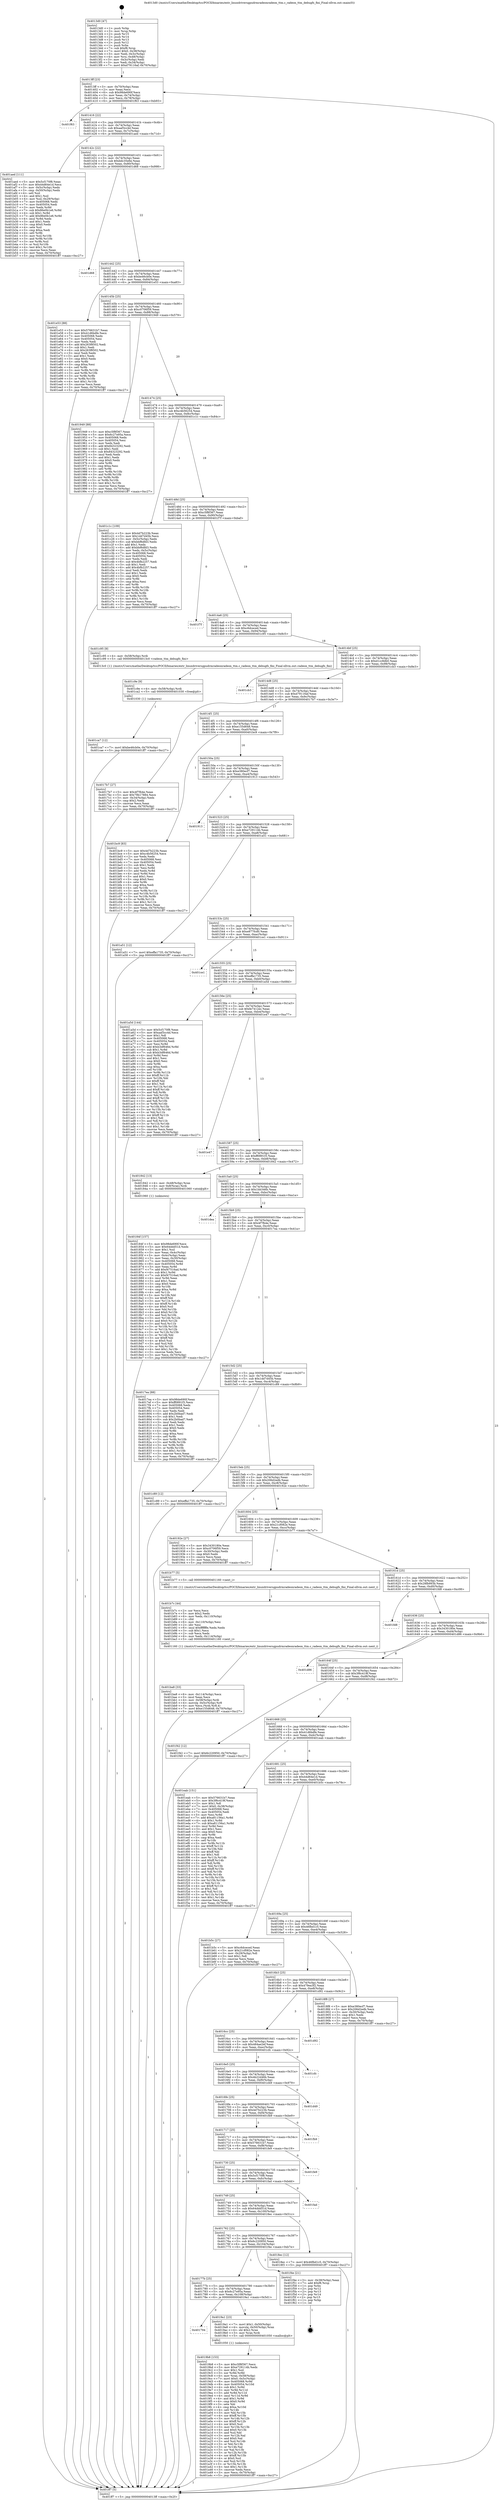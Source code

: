 digraph "0x4013d0" {
  label = "0x4013d0 (/mnt/c/Users/mathe/Desktop/tcc/POCII/binaries/extr_linuxdriversgpudrmradeonradeon_ttm.c_radeon_ttm_debugfs_fini_Final-ollvm.out::main(0))"
  labelloc = "t"
  node[shape=record]

  Entry [label="",width=0.3,height=0.3,shape=circle,fillcolor=black,style=filled]
  "0x4013ff" [label="{
     0x4013ff [23]\l
     | [instrs]\l
     &nbsp;&nbsp;0x4013ff \<+3\>: mov -0x70(%rbp),%eax\l
     &nbsp;&nbsp;0x401402 \<+2\>: mov %eax,%ecx\l
     &nbsp;&nbsp;0x401404 \<+6\>: sub $0x98de690f,%ecx\l
     &nbsp;&nbsp;0x40140a \<+3\>: mov %eax,-0x74(%rbp)\l
     &nbsp;&nbsp;0x40140d \<+3\>: mov %ecx,-0x78(%rbp)\l
     &nbsp;&nbsp;0x401410 \<+6\>: je 0000000000401f63 \<main+0xb93\>\l
  }"]
  "0x401f63" [label="{
     0x401f63\l
  }", style=dashed]
  "0x401416" [label="{
     0x401416 [22]\l
     | [instrs]\l
     &nbsp;&nbsp;0x401416 \<+5\>: jmp 000000000040141b \<main+0x4b\>\l
     &nbsp;&nbsp;0x40141b \<+3\>: mov -0x74(%rbp),%eax\l
     &nbsp;&nbsp;0x40141e \<+5\>: sub $0xaaf3cc4d,%eax\l
     &nbsp;&nbsp;0x401423 \<+3\>: mov %eax,-0x7c(%rbp)\l
     &nbsp;&nbsp;0x401426 \<+6\>: je 0000000000401aed \<main+0x71d\>\l
  }"]
  Exit [label="",width=0.3,height=0.3,shape=circle,fillcolor=black,style=filled,peripheries=2]
  "0x401aed" [label="{
     0x401aed [111]\l
     | [instrs]\l
     &nbsp;&nbsp;0x401aed \<+5\>: mov $0x5cf170f8,%eax\l
     &nbsp;&nbsp;0x401af2 \<+5\>: mov $0x44d64e1d,%ecx\l
     &nbsp;&nbsp;0x401af7 \<+3\>: mov -0x5c(%rbp),%edx\l
     &nbsp;&nbsp;0x401afa \<+3\>: cmp -0x50(%rbp),%edx\l
     &nbsp;&nbsp;0x401afd \<+4\>: setl %sil\l
     &nbsp;&nbsp;0x401b01 \<+4\>: and $0x1,%sil\l
     &nbsp;&nbsp;0x401b05 \<+4\>: mov %sil,-0x29(%rbp)\l
     &nbsp;&nbsp;0x401b09 \<+7\>: mov 0x405068,%edx\l
     &nbsp;&nbsp;0x401b10 \<+7\>: mov 0x405054,%edi\l
     &nbsp;&nbsp;0x401b17 \<+3\>: mov %edx,%r8d\l
     &nbsp;&nbsp;0x401b1a \<+7\>: sub $0x86e0b1e6,%r8d\l
     &nbsp;&nbsp;0x401b21 \<+4\>: sub $0x1,%r8d\l
     &nbsp;&nbsp;0x401b25 \<+7\>: add $0x86e0b1e6,%r8d\l
     &nbsp;&nbsp;0x401b2c \<+4\>: imul %r8d,%edx\l
     &nbsp;&nbsp;0x401b30 \<+3\>: and $0x1,%edx\l
     &nbsp;&nbsp;0x401b33 \<+3\>: cmp $0x0,%edx\l
     &nbsp;&nbsp;0x401b36 \<+4\>: sete %sil\l
     &nbsp;&nbsp;0x401b3a \<+3\>: cmp $0xa,%edi\l
     &nbsp;&nbsp;0x401b3d \<+4\>: setl %r9b\l
     &nbsp;&nbsp;0x401b41 \<+3\>: mov %sil,%r10b\l
     &nbsp;&nbsp;0x401b44 \<+3\>: and %r9b,%r10b\l
     &nbsp;&nbsp;0x401b47 \<+3\>: xor %r9b,%sil\l
     &nbsp;&nbsp;0x401b4a \<+3\>: or %sil,%r10b\l
     &nbsp;&nbsp;0x401b4d \<+4\>: test $0x1,%r10b\l
     &nbsp;&nbsp;0x401b51 \<+3\>: cmovne %ecx,%eax\l
     &nbsp;&nbsp;0x401b54 \<+3\>: mov %eax,-0x70(%rbp)\l
     &nbsp;&nbsp;0x401b57 \<+5\>: jmp 0000000000401ff7 \<main+0xc27\>\l
  }"]
  "0x40142c" [label="{
     0x40142c [22]\l
     | [instrs]\l
     &nbsp;&nbsp;0x40142c \<+5\>: jmp 0000000000401431 \<main+0x61\>\l
     &nbsp;&nbsp;0x401431 \<+3\>: mov -0x74(%rbp),%eax\l
     &nbsp;&nbsp;0x401434 \<+5\>: sub $0xbdc35e6e,%eax\l
     &nbsp;&nbsp;0x401439 \<+3\>: mov %eax,-0x80(%rbp)\l
     &nbsp;&nbsp;0x40143c \<+6\>: je 0000000000401d68 \<main+0x998\>\l
  }"]
  "0x401ca7" [label="{
     0x401ca7 [12]\l
     | [instrs]\l
     &nbsp;&nbsp;0x401ca7 \<+7\>: movl $0xbe46cb0e,-0x70(%rbp)\l
     &nbsp;&nbsp;0x401cae \<+5\>: jmp 0000000000401ff7 \<main+0xc27\>\l
  }"]
  "0x401d68" [label="{
     0x401d68\l
  }", style=dashed]
  "0x401442" [label="{
     0x401442 [25]\l
     | [instrs]\l
     &nbsp;&nbsp;0x401442 \<+5\>: jmp 0000000000401447 \<main+0x77\>\l
     &nbsp;&nbsp;0x401447 \<+3\>: mov -0x74(%rbp),%eax\l
     &nbsp;&nbsp;0x40144a \<+5\>: sub $0xbe46cb0e,%eax\l
     &nbsp;&nbsp;0x40144f \<+6\>: mov %eax,-0x84(%rbp)\l
     &nbsp;&nbsp;0x401455 \<+6\>: je 0000000000401e53 \<main+0xa83\>\l
  }"]
  "0x401c9e" [label="{
     0x401c9e [9]\l
     | [instrs]\l
     &nbsp;&nbsp;0x401c9e \<+4\>: mov -0x58(%rbp),%rdi\l
     &nbsp;&nbsp;0x401ca2 \<+5\>: call 0000000000401030 \<free@plt\>\l
     | [calls]\l
     &nbsp;&nbsp;0x401030 \{1\} (unknown)\l
  }"]
  "0x401e53" [label="{
     0x401e53 [88]\l
     | [instrs]\l
     &nbsp;&nbsp;0x401e53 \<+5\>: mov $0x576631b7,%eax\l
     &nbsp;&nbsp;0x401e58 \<+5\>: mov $0x41d6bdfe,%ecx\l
     &nbsp;&nbsp;0x401e5d \<+7\>: mov 0x405068,%edx\l
     &nbsp;&nbsp;0x401e64 \<+7\>: mov 0x405054,%esi\l
     &nbsp;&nbsp;0x401e6b \<+2\>: mov %edx,%edi\l
     &nbsp;&nbsp;0x401e6d \<+6\>: add $0x263f8502,%edi\l
     &nbsp;&nbsp;0x401e73 \<+3\>: sub $0x1,%edi\l
     &nbsp;&nbsp;0x401e76 \<+6\>: sub $0x263f8502,%edi\l
     &nbsp;&nbsp;0x401e7c \<+3\>: imul %edi,%edx\l
     &nbsp;&nbsp;0x401e7f \<+3\>: and $0x1,%edx\l
     &nbsp;&nbsp;0x401e82 \<+3\>: cmp $0x0,%edx\l
     &nbsp;&nbsp;0x401e85 \<+4\>: sete %r8b\l
     &nbsp;&nbsp;0x401e89 \<+3\>: cmp $0xa,%esi\l
     &nbsp;&nbsp;0x401e8c \<+4\>: setl %r9b\l
     &nbsp;&nbsp;0x401e90 \<+3\>: mov %r8b,%r10b\l
     &nbsp;&nbsp;0x401e93 \<+3\>: and %r9b,%r10b\l
     &nbsp;&nbsp;0x401e96 \<+3\>: xor %r9b,%r8b\l
     &nbsp;&nbsp;0x401e99 \<+3\>: or %r8b,%r10b\l
     &nbsp;&nbsp;0x401e9c \<+4\>: test $0x1,%r10b\l
     &nbsp;&nbsp;0x401ea0 \<+3\>: cmovne %ecx,%eax\l
     &nbsp;&nbsp;0x401ea3 \<+3\>: mov %eax,-0x70(%rbp)\l
     &nbsp;&nbsp;0x401ea6 \<+5\>: jmp 0000000000401ff7 \<main+0xc27\>\l
  }"]
  "0x40145b" [label="{
     0x40145b [25]\l
     | [instrs]\l
     &nbsp;&nbsp;0x40145b \<+5\>: jmp 0000000000401460 \<main+0x90\>\l
     &nbsp;&nbsp;0x401460 \<+3\>: mov -0x74(%rbp),%eax\l
     &nbsp;&nbsp;0x401463 \<+5\>: sub $0xc0706f59,%eax\l
     &nbsp;&nbsp;0x401468 \<+6\>: mov %eax,-0x88(%rbp)\l
     &nbsp;&nbsp;0x40146e \<+6\>: je 0000000000401949 \<main+0x579\>\l
  }"]
  "0x401ba8" [label="{
     0x401ba8 [33]\l
     | [instrs]\l
     &nbsp;&nbsp;0x401ba8 \<+6\>: mov -0x114(%rbp),%ecx\l
     &nbsp;&nbsp;0x401bae \<+3\>: imul %eax,%ecx\l
     &nbsp;&nbsp;0x401bb1 \<+4\>: mov -0x58(%rbp),%rdi\l
     &nbsp;&nbsp;0x401bb5 \<+4\>: movslq -0x5c(%rbp),%r8\l
     &nbsp;&nbsp;0x401bb9 \<+4\>: mov %ecx,(%rdi,%r8,4)\l
     &nbsp;&nbsp;0x401bbd \<+7\>: movl $0xe155d648,-0x70(%rbp)\l
     &nbsp;&nbsp;0x401bc4 \<+5\>: jmp 0000000000401ff7 \<main+0xc27\>\l
  }"]
  "0x401949" [label="{
     0x401949 [88]\l
     | [instrs]\l
     &nbsp;&nbsp;0x401949 \<+5\>: mov $0xc5f8f367,%eax\l
     &nbsp;&nbsp;0x40194e \<+5\>: mov $0x6c27e95a,%ecx\l
     &nbsp;&nbsp;0x401953 \<+7\>: mov 0x405068,%edx\l
     &nbsp;&nbsp;0x40195a \<+7\>: mov 0x405054,%esi\l
     &nbsp;&nbsp;0x401961 \<+2\>: mov %edx,%edi\l
     &nbsp;&nbsp;0x401963 \<+6\>: add $0x84323292,%edi\l
     &nbsp;&nbsp;0x401969 \<+3\>: sub $0x1,%edi\l
     &nbsp;&nbsp;0x40196c \<+6\>: sub $0x84323292,%edi\l
     &nbsp;&nbsp;0x401972 \<+3\>: imul %edi,%edx\l
     &nbsp;&nbsp;0x401975 \<+3\>: and $0x1,%edx\l
     &nbsp;&nbsp;0x401978 \<+3\>: cmp $0x0,%edx\l
     &nbsp;&nbsp;0x40197b \<+4\>: sete %r8b\l
     &nbsp;&nbsp;0x40197f \<+3\>: cmp $0xa,%esi\l
     &nbsp;&nbsp;0x401982 \<+4\>: setl %r9b\l
     &nbsp;&nbsp;0x401986 \<+3\>: mov %r8b,%r10b\l
     &nbsp;&nbsp;0x401989 \<+3\>: and %r9b,%r10b\l
     &nbsp;&nbsp;0x40198c \<+3\>: xor %r9b,%r8b\l
     &nbsp;&nbsp;0x40198f \<+3\>: or %r8b,%r10b\l
     &nbsp;&nbsp;0x401992 \<+4\>: test $0x1,%r10b\l
     &nbsp;&nbsp;0x401996 \<+3\>: cmovne %ecx,%eax\l
     &nbsp;&nbsp;0x401999 \<+3\>: mov %eax,-0x70(%rbp)\l
     &nbsp;&nbsp;0x40199c \<+5\>: jmp 0000000000401ff7 \<main+0xc27\>\l
  }"]
  "0x401474" [label="{
     0x401474 [25]\l
     | [instrs]\l
     &nbsp;&nbsp;0x401474 \<+5\>: jmp 0000000000401479 \<main+0xa9\>\l
     &nbsp;&nbsp;0x401479 \<+3\>: mov -0x74(%rbp),%eax\l
     &nbsp;&nbsp;0x40147c \<+5\>: sub $0xc4b56254,%eax\l
     &nbsp;&nbsp;0x401481 \<+6\>: mov %eax,-0x8c(%rbp)\l
     &nbsp;&nbsp;0x401487 \<+6\>: je 0000000000401c1c \<main+0x84c\>\l
  }"]
  "0x401b7c" [label="{
     0x401b7c [44]\l
     | [instrs]\l
     &nbsp;&nbsp;0x401b7c \<+2\>: xor %ecx,%ecx\l
     &nbsp;&nbsp;0x401b7e \<+5\>: mov $0x2,%edx\l
     &nbsp;&nbsp;0x401b83 \<+6\>: mov %edx,-0x110(%rbp)\l
     &nbsp;&nbsp;0x401b89 \<+1\>: cltd\l
     &nbsp;&nbsp;0x401b8a \<+6\>: mov -0x110(%rbp),%esi\l
     &nbsp;&nbsp;0x401b90 \<+2\>: idiv %esi\l
     &nbsp;&nbsp;0x401b92 \<+6\>: imul $0xfffffffe,%edx,%edx\l
     &nbsp;&nbsp;0x401b98 \<+3\>: sub $0x1,%ecx\l
     &nbsp;&nbsp;0x401b9b \<+2\>: sub %ecx,%edx\l
     &nbsp;&nbsp;0x401b9d \<+6\>: mov %edx,-0x114(%rbp)\l
     &nbsp;&nbsp;0x401ba3 \<+5\>: call 0000000000401160 \<next_i\>\l
     | [calls]\l
     &nbsp;&nbsp;0x401160 \{1\} (/mnt/c/Users/mathe/Desktop/tcc/POCII/binaries/extr_linuxdriversgpudrmradeonradeon_ttm.c_radeon_ttm_debugfs_fini_Final-ollvm.out::next_i)\l
  }"]
  "0x401c1c" [label="{
     0x401c1c [109]\l
     | [instrs]\l
     &nbsp;&nbsp;0x401c1c \<+5\>: mov $0x4d7b223b,%eax\l
     &nbsp;&nbsp;0x401c21 \<+5\>: mov $0x1dd7d45b,%ecx\l
     &nbsp;&nbsp;0x401c26 \<+3\>: mov -0x5c(%rbp),%edx\l
     &nbsp;&nbsp;0x401c29 \<+6\>: sub $0xbbf6dfd3,%edx\l
     &nbsp;&nbsp;0x401c2f \<+3\>: add $0x1,%edx\l
     &nbsp;&nbsp;0x401c32 \<+6\>: add $0xbbf6dfd3,%edx\l
     &nbsp;&nbsp;0x401c38 \<+3\>: mov %edx,-0x5c(%rbp)\l
     &nbsp;&nbsp;0x401c3b \<+7\>: mov 0x405068,%edx\l
     &nbsp;&nbsp;0x401c42 \<+7\>: mov 0x405054,%esi\l
     &nbsp;&nbsp;0x401c49 \<+2\>: mov %edx,%edi\l
     &nbsp;&nbsp;0x401c4b \<+6\>: sub $0x4bfb2257,%edi\l
     &nbsp;&nbsp;0x401c51 \<+3\>: sub $0x1,%edi\l
     &nbsp;&nbsp;0x401c54 \<+6\>: add $0x4bfb2257,%edi\l
     &nbsp;&nbsp;0x401c5a \<+3\>: imul %edi,%edx\l
     &nbsp;&nbsp;0x401c5d \<+3\>: and $0x1,%edx\l
     &nbsp;&nbsp;0x401c60 \<+3\>: cmp $0x0,%edx\l
     &nbsp;&nbsp;0x401c63 \<+4\>: sete %r8b\l
     &nbsp;&nbsp;0x401c67 \<+3\>: cmp $0xa,%esi\l
     &nbsp;&nbsp;0x401c6a \<+4\>: setl %r9b\l
     &nbsp;&nbsp;0x401c6e \<+3\>: mov %r8b,%r10b\l
     &nbsp;&nbsp;0x401c71 \<+3\>: and %r9b,%r10b\l
     &nbsp;&nbsp;0x401c74 \<+3\>: xor %r9b,%r8b\l
     &nbsp;&nbsp;0x401c77 \<+3\>: or %r8b,%r10b\l
     &nbsp;&nbsp;0x401c7a \<+4\>: test $0x1,%r10b\l
     &nbsp;&nbsp;0x401c7e \<+3\>: cmovne %ecx,%eax\l
     &nbsp;&nbsp;0x401c81 \<+3\>: mov %eax,-0x70(%rbp)\l
     &nbsp;&nbsp;0x401c84 \<+5\>: jmp 0000000000401ff7 \<main+0xc27\>\l
  }"]
  "0x40148d" [label="{
     0x40148d [25]\l
     | [instrs]\l
     &nbsp;&nbsp;0x40148d \<+5\>: jmp 0000000000401492 \<main+0xc2\>\l
     &nbsp;&nbsp;0x401492 \<+3\>: mov -0x74(%rbp),%eax\l
     &nbsp;&nbsp;0x401495 \<+5\>: sub $0xc5f8f367,%eax\l
     &nbsp;&nbsp;0x40149a \<+6\>: mov %eax,-0x90(%rbp)\l
     &nbsp;&nbsp;0x4014a0 \<+6\>: je 0000000000401f7f \<main+0xbaf\>\l
  }"]
  "0x4019b8" [label="{
     0x4019b8 [153]\l
     | [instrs]\l
     &nbsp;&nbsp;0x4019b8 \<+5\>: mov $0xc5f8f367,%ecx\l
     &nbsp;&nbsp;0x4019bd \<+5\>: mov $0xe729114b,%edx\l
     &nbsp;&nbsp;0x4019c2 \<+3\>: mov $0x1,%sil\l
     &nbsp;&nbsp;0x4019c5 \<+3\>: xor %r8d,%r8d\l
     &nbsp;&nbsp;0x4019c8 \<+4\>: mov %rax,-0x58(%rbp)\l
     &nbsp;&nbsp;0x4019cc \<+7\>: movl $0x0,-0x5c(%rbp)\l
     &nbsp;&nbsp;0x4019d3 \<+8\>: mov 0x405068,%r9d\l
     &nbsp;&nbsp;0x4019db \<+8\>: mov 0x405054,%r10d\l
     &nbsp;&nbsp;0x4019e3 \<+4\>: sub $0x1,%r8d\l
     &nbsp;&nbsp;0x4019e7 \<+3\>: mov %r9d,%r11d\l
     &nbsp;&nbsp;0x4019ea \<+3\>: add %r8d,%r11d\l
     &nbsp;&nbsp;0x4019ed \<+4\>: imul %r11d,%r9d\l
     &nbsp;&nbsp;0x4019f1 \<+4\>: and $0x1,%r9d\l
     &nbsp;&nbsp;0x4019f5 \<+4\>: cmp $0x0,%r9d\l
     &nbsp;&nbsp;0x4019f9 \<+3\>: sete %bl\l
     &nbsp;&nbsp;0x4019fc \<+4\>: cmp $0xa,%r10d\l
     &nbsp;&nbsp;0x401a00 \<+4\>: setl %r14b\l
     &nbsp;&nbsp;0x401a04 \<+3\>: mov %bl,%r15b\l
     &nbsp;&nbsp;0x401a07 \<+4\>: xor $0xff,%r15b\l
     &nbsp;&nbsp;0x401a0b \<+3\>: mov %r14b,%r12b\l
     &nbsp;&nbsp;0x401a0e \<+4\>: xor $0xff,%r12b\l
     &nbsp;&nbsp;0x401a12 \<+4\>: xor $0x0,%sil\l
     &nbsp;&nbsp;0x401a16 \<+3\>: mov %r15b,%r13b\l
     &nbsp;&nbsp;0x401a19 \<+4\>: and $0x0,%r13b\l
     &nbsp;&nbsp;0x401a1d \<+3\>: and %sil,%bl\l
     &nbsp;&nbsp;0x401a20 \<+3\>: mov %r12b,%al\l
     &nbsp;&nbsp;0x401a23 \<+2\>: and $0x0,%al\l
     &nbsp;&nbsp;0x401a25 \<+3\>: and %sil,%r14b\l
     &nbsp;&nbsp;0x401a28 \<+3\>: or %bl,%r13b\l
     &nbsp;&nbsp;0x401a2b \<+3\>: or %r14b,%al\l
     &nbsp;&nbsp;0x401a2e \<+3\>: xor %al,%r13b\l
     &nbsp;&nbsp;0x401a31 \<+3\>: or %r12b,%r15b\l
     &nbsp;&nbsp;0x401a34 \<+4\>: xor $0xff,%r15b\l
     &nbsp;&nbsp;0x401a38 \<+4\>: or $0x0,%sil\l
     &nbsp;&nbsp;0x401a3c \<+3\>: and %sil,%r15b\l
     &nbsp;&nbsp;0x401a3f \<+3\>: or %r15b,%r13b\l
     &nbsp;&nbsp;0x401a42 \<+4\>: test $0x1,%r13b\l
     &nbsp;&nbsp;0x401a46 \<+3\>: cmovne %edx,%ecx\l
     &nbsp;&nbsp;0x401a49 \<+3\>: mov %ecx,-0x70(%rbp)\l
     &nbsp;&nbsp;0x401a4c \<+5\>: jmp 0000000000401ff7 \<main+0xc27\>\l
  }"]
  "0x401f7f" [label="{
     0x401f7f\l
  }", style=dashed]
  "0x4014a6" [label="{
     0x4014a6 [25]\l
     | [instrs]\l
     &nbsp;&nbsp;0x4014a6 \<+5\>: jmp 00000000004014ab \<main+0xdb\>\l
     &nbsp;&nbsp;0x4014ab \<+3\>: mov -0x74(%rbp),%eax\l
     &nbsp;&nbsp;0x4014ae \<+5\>: sub $0xc6dceced,%eax\l
     &nbsp;&nbsp;0x4014b3 \<+6\>: mov %eax,-0x94(%rbp)\l
     &nbsp;&nbsp;0x4014b9 \<+6\>: je 0000000000401c95 \<main+0x8c5\>\l
  }"]
  "0x401794" [label="{
     0x401794\l
  }", style=dashed]
  "0x401c95" [label="{
     0x401c95 [9]\l
     | [instrs]\l
     &nbsp;&nbsp;0x401c95 \<+4\>: mov -0x58(%rbp),%rdi\l
     &nbsp;&nbsp;0x401c99 \<+5\>: call 00000000004013c0 \<radeon_ttm_debugfs_fini\>\l
     | [calls]\l
     &nbsp;&nbsp;0x4013c0 \{1\} (/mnt/c/Users/mathe/Desktop/tcc/POCII/binaries/extr_linuxdriversgpudrmradeonradeon_ttm.c_radeon_ttm_debugfs_fini_Final-ollvm.out::radeon_ttm_debugfs_fini)\l
  }"]
  "0x4014bf" [label="{
     0x4014bf [25]\l
     | [instrs]\l
     &nbsp;&nbsp;0x4014bf \<+5\>: jmp 00000000004014c4 \<main+0xf4\>\l
     &nbsp;&nbsp;0x4014c4 \<+3\>: mov -0x74(%rbp),%eax\l
     &nbsp;&nbsp;0x4014c7 \<+5\>: sub $0xd1cc8db0,%eax\l
     &nbsp;&nbsp;0x4014cc \<+6\>: mov %eax,-0x98(%rbp)\l
     &nbsp;&nbsp;0x4014d2 \<+6\>: je 0000000000401cb3 \<main+0x8e3\>\l
  }"]
  "0x4019a1" [label="{
     0x4019a1 [23]\l
     | [instrs]\l
     &nbsp;&nbsp;0x4019a1 \<+7\>: movl $0x1,-0x50(%rbp)\l
     &nbsp;&nbsp;0x4019a8 \<+4\>: movslq -0x50(%rbp),%rax\l
     &nbsp;&nbsp;0x4019ac \<+4\>: shl $0x2,%rax\l
     &nbsp;&nbsp;0x4019b0 \<+3\>: mov %rax,%rdi\l
     &nbsp;&nbsp;0x4019b3 \<+5\>: call 0000000000401050 \<malloc@plt\>\l
     | [calls]\l
     &nbsp;&nbsp;0x401050 \{1\} (unknown)\l
  }"]
  "0x401cb3" [label="{
     0x401cb3\l
  }", style=dashed]
  "0x4014d8" [label="{
     0x4014d8 [25]\l
     | [instrs]\l
     &nbsp;&nbsp;0x4014d8 \<+5\>: jmp 00000000004014dd \<main+0x10d\>\l
     &nbsp;&nbsp;0x4014dd \<+3\>: mov -0x74(%rbp),%eax\l
     &nbsp;&nbsp;0x4014e0 \<+5\>: sub $0xd79116af,%eax\l
     &nbsp;&nbsp;0x4014e5 \<+6\>: mov %eax,-0x9c(%rbp)\l
     &nbsp;&nbsp;0x4014eb \<+6\>: je 00000000004017b7 \<main+0x3e7\>\l
  }"]
  "0x40177b" [label="{
     0x40177b [25]\l
     | [instrs]\l
     &nbsp;&nbsp;0x40177b \<+5\>: jmp 0000000000401780 \<main+0x3b0\>\l
     &nbsp;&nbsp;0x401780 \<+3\>: mov -0x74(%rbp),%eax\l
     &nbsp;&nbsp;0x401783 \<+5\>: sub $0x6c27e95a,%eax\l
     &nbsp;&nbsp;0x401788 \<+6\>: mov %eax,-0x108(%rbp)\l
     &nbsp;&nbsp;0x40178e \<+6\>: je 00000000004019a1 \<main+0x5d1\>\l
  }"]
  "0x4017b7" [label="{
     0x4017b7 [27]\l
     | [instrs]\l
     &nbsp;&nbsp;0x4017b7 \<+5\>: mov $0x4f7fb4e,%eax\l
     &nbsp;&nbsp;0x4017bc \<+5\>: mov $0x79b17884,%ecx\l
     &nbsp;&nbsp;0x4017c1 \<+3\>: mov -0x34(%rbp),%edx\l
     &nbsp;&nbsp;0x4017c4 \<+3\>: cmp $0x2,%edx\l
     &nbsp;&nbsp;0x4017c7 \<+3\>: cmovne %ecx,%eax\l
     &nbsp;&nbsp;0x4017ca \<+3\>: mov %eax,-0x70(%rbp)\l
     &nbsp;&nbsp;0x4017cd \<+5\>: jmp 0000000000401ff7 \<main+0xc27\>\l
  }"]
  "0x4014f1" [label="{
     0x4014f1 [25]\l
     | [instrs]\l
     &nbsp;&nbsp;0x4014f1 \<+5\>: jmp 00000000004014f6 \<main+0x126\>\l
     &nbsp;&nbsp;0x4014f6 \<+3\>: mov -0x74(%rbp),%eax\l
     &nbsp;&nbsp;0x4014f9 \<+5\>: sub $0xe155d648,%eax\l
     &nbsp;&nbsp;0x4014fe \<+6\>: mov %eax,-0xa0(%rbp)\l
     &nbsp;&nbsp;0x401504 \<+6\>: je 0000000000401bc9 \<main+0x7f9\>\l
  }"]
  "0x401ff7" [label="{
     0x401ff7 [5]\l
     | [instrs]\l
     &nbsp;&nbsp;0x401ff7 \<+5\>: jmp 00000000004013ff \<main+0x2f\>\l
  }"]
  "0x4013d0" [label="{
     0x4013d0 [47]\l
     | [instrs]\l
     &nbsp;&nbsp;0x4013d0 \<+1\>: push %rbp\l
     &nbsp;&nbsp;0x4013d1 \<+3\>: mov %rsp,%rbp\l
     &nbsp;&nbsp;0x4013d4 \<+2\>: push %r15\l
     &nbsp;&nbsp;0x4013d6 \<+2\>: push %r14\l
     &nbsp;&nbsp;0x4013d8 \<+2\>: push %r13\l
     &nbsp;&nbsp;0x4013da \<+2\>: push %r12\l
     &nbsp;&nbsp;0x4013dc \<+1\>: push %rbx\l
     &nbsp;&nbsp;0x4013dd \<+7\>: sub $0xf8,%rsp\l
     &nbsp;&nbsp;0x4013e4 \<+7\>: movl $0x0,-0x38(%rbp)\l
     &nbsp;&nbsp;0x4013eb \<+3\>: mov %edi,-0x3c(%rbp)\l
     &nbsp;&nbsp;0x4013ee \<+4\>: mov %rsi,-0x48(%rbp)\l
     &nbsp;&nbsp;0x4013f2 \<+3\>: mov -0x3c(%rbp),%edi\l
     &nbsp;&nbsp;0x4013f5 \<+3\>: mov %edi,-0x34(%rbp)\l
     &nbsp;&nbsp;0x4013f8 \<+7\>: movl $0xd79116af,-0x70(%rbp)\l
  }"]
  "0x401f4e" [label="{
     0x401f4e [21]\l
     | [instrs]\l
     &nbsp;&nbsp;0x401f4e \<+3\>: mov -0x38(%rbp),%eax\l
     &nbsp;&nbsp;0x401f51 \<+7\>: add $0xf8,%rsp\l
     &nbsp;&nbsp;0x401f58 \<+1\>: pop %rbx\l
     &nbsp;&nbsp;0x401f59 \<+2\>: pop %r12\l
     &nbsp;&nbsp;0x401f5b \<+2\>: pop %r13\l
     &nbsp;&nbsp;0x401f5d \<+2\>: pop %r14\l
     &nbsp;&nbsp;0x401f5f \<+2\>: pop %r15\l
     &nbsp;&nbsp;0x401f61 \<+1\>: pop %rbp\l
     &nbsp;&nbsp;0x401f62 \<+1\>: ret\l
  }"]
  "0x401bc9" [label="{
     0x401bc9 [83]\l
     | [instrs]\l
     &nbsp;&nbsp;0x401bc9 \<+5\>: mov $0x4d7b223b,%eax\l
     &nbsp;&nbsp;0x401bce \<+5\>: mov $0xc4b56254,%ecx\l
     &nbsp;&nbsp;0x401bd3 \<+2\>: xor %edx,%edx\l
     &nbsp;&nbsp;0x401bd5 \<+7\>: mov 0x405068,%esi\l
     &nbsp;&nbsp;0x401bdc \<+7\>: mov 0x405054,%edi\l
     &nbsp;&nbsp;0x401be3 \<+3\>: sub $0x1,%edx\l
     &nbsp;&nbsp;0x401be6 \<+3\>: mov %esi,%r8d\l
     &nbsp;&nbsp;0x401be9 \<+3\>: add %edx,%r8d\l
     &nbsp;&nbsp;0x401bec \<+4\>: imul %r8d,%esi\l
     &nbsp;&nbsp;0x401bf0 \<+3\>: and $0x1,%esi\l
     &nbsp;&nbsp;0x401bf3 \<+3\>: cmp $0x0,%esi\l
     &nbsp;&nbsp;0x401bf6 \<+4\>: sete %r9b\l
     &nbsp;&nbsp;0x401bfa \<+3\>: cmp $0xa,%edi\l
     &nbsp;&nbsp;0x401bfd \<+4\>: setl %r10b\l
     &nbsp;&nbsp;0x401c01 \<+3\>: mov %r9b,%r11b\l
     &nbsp;&nbsp;0x401c04 \<+3\>: and %r10b,%r11b\l
     &nbsp;&nbsp;0x401c07 \<+3\>: xor %r10b,%r9b\l
     &nbsp;&nbsp;0x401c0a \<+3\>: or %r9b,%r11b\l
     &nbsp;&nbsp;0x401c0d \<+4\>: test $0x1,%r11b\l
     &nbsp;&nbsp;0x401c11 \<+3\>: cmovne %ecx,%eax\l
     &nbsp;&nbsp;0x401c14 \<+3\>: mov %eax,-0x70(%rbp)\l
     &nbsp;&nbsp;0x401c17 \<+5\>: jmp 0000000000401ff7 \<main+0xc27\>\l
  }"]
  "0x40150a" [label="{
     0x40150a [25]\l
     | [instrs]\l
     &nbsp;&nbsp;0x40150a \<+5\>: jmp 000000000040150f \<main+0x13f\>\l
     &nbsp;&nbsp;0x40150f \<+3\>: mov -0x74(%rbp),%eax\l
     &nbsp;&nbsp;0x401512 \<+5\>: sub $0xe380ecf7,%eax\l
     &nbsp;&nbsp;0x401517 \<+6\>: mov %eax,-0xa4(%rbp)\l
     &nbsp;&nbsp;0x40151d \<+6\>: je 0000000000401913 \<main+0x543\>\l
  }"]
  "0x401762" [label="{
     0x401762 [25]\l
     | [instrs]\l
     &nbsp;&nbsp;0x401762 \<+5\>: jmp 0000000000401767 \<main+0x397\>\l
     &nbsp;&nbsp;0x401767 \<+3\>: mov -0x74(%rbp),%eax\l
     &nbsp;&nbsp;0x40176a \<+5\>: sub $0x6c220950,%eax\l
     &nbsp;&nbsp;0x40176f \<+6\>: mov %eax,-0x104(%rbp)\l
     &nbsp;&nbsp;0x401775 \<+6\>: je 0000000000401f4e \<main+0xb7e\>\l
  }"]
  "0x401913" [label="{
     0x401913\l
  }", style=dashed]
  "0x401523" [label="{
     0x401523 [25]\l
     | [instrs]\l
     &nbsp;&nbsp;0x401523 \<+5\>: jmp 0000000000401528 \<main+0x158\>\l
     &nbsp;&nbsp;0x401528 \<+3\>: mov -0x74(%rbp),%eax\l
     &nbsp;&nbsp;0x40152b \<+5\>: sub $0xe729114b,%eax\l
     &nbsp;&nbsp;0x401530 \<+6\>: mov %eax,-0xa8(%rbp)\l
     &nbsp;&nbsp;0x401536 \<+6\>: je 0000000000401a51 \<main+0x681\>\l
  }"]
  "0x4018ec" [label="{
     0x4018ec [12]\l
     | [instrs]\l
     &nbsp;&nbsp;0x4018ec \<+7\>: movl $0x46fbd1c5,-0x70(%rbp)\l
     &nbsp;&nbsp;0x4018f3 \<+5\>: jmp 0000000000401ff7 \<main+0xc27\>\l
  }"]
  "0x401a51" [label="{
     0x401a51 [12]\l
     | [instrs]\l
     &nbsp;&nbsp;0x401a51 \<+7\>: movl $0xeffa1735,-0x70(%rbp)\l
     &nbsp;&nbsp;0x401a58 \<+5\>: jmp 0000000000401ff7 \<main+0xc27\>\l
  }"]
  "0x40153c" [label="{
     0x40153c [25]\l
     | [instrs]\l
     &nbsp;&nbsp;0x40153c \<+5\>: jmp 0000000000401541 \<main+0x171\>\l
     &nbsp;&nbsp;0x401541 \<+3\>: mov -0x74(%rbp),%eax\l
     &nbsp;&nbsp;0x401544 \<+5\>: sub $0xe877fcd0,%eax\l
     &nbsp;&nbsp;0x401549 \<+6\>: mov %eax,-0xac(%rbp)\l
     &nbsp;&nbsp;0x40154f \<+6\>: je 0000000000401ce1 \<main+0x911\>\l
  }"]
  "0x401749" [label="{
     0x401749 [25]\l
     | [instrs]\l
     &nbsp;&nbsp;0x401749 \<+5\>: jmp 000000000040174e \<main+0x37e\>\l
     &nbsp;&nbsp;0x40174e \<+3\>: mov -0x74(%rbp),%eax\l
     &nbsp;&nbsp;0x401751 \<+5\>: sub $0x64ddd51d,%eax\l
     &nbsp;&nbsp;0x401756 \<+6\>: mov %eax,-0x100(%rbp)\l
     &nbsp;&nbsp;0x40175c \<+6\>: je 00000000004018ec \<main+0x51c\>\l
  }"]
  "0x401ce1" [label="{
     0x401ce1\l
  }", style=dashed]
  "0x401555" [label="{
     0x401555 [25]\l
     | [instrs]\l
     &nbsp;&nbsp;0x401555 \<+5\>: jmp 000000000040155a \<main+0x18a\>\l
     &nbsp;&nbsp;0x40155a \<+3\>: mov -0x74(%rbp),%eax\l
     &nbsp;&nbsp;0x40155d \<+5\>: sub $0xeffa1735,%eax\l
     &nbsp;&nbsp;0x401562 \<+6\>: mov %eax,-0xb0(%rbp)\l
     &nbsp;&nbsp;0x401568 \<+6\>: je 0000000000401a5d \<main+0x68d\>\l
  }"]
  "0x401fad" [label="{
     0x401fad\l
  }", style=dashed]
  "0x401a5d" [label="{
     0x401a5d [144]\l
     | [instrs]\l
     &nbsp;&nbsp;0x401a5d \<+5\>: mov $0x5cf170f8,%eax\l
     &nbsp;&nbsp;0x401a62 \<+5\>: mov $0xaaf3cc4d,%ecx\l
     &nbsp;&nbsp;0x401a67 \<+2\>: mov $0x1,%dl\l
     &nbsp;&nbsp;0x401a69 \<+7\>: mov 0x405068,%esi\l
     &nbsp;&nbsp;0x401a70 \<+7\>: mov 0x405054,%edi\l
     &nbsp;&nbsp;0x401a77 \<+3\>: mov %esi,%r8d\l
     &nbsp;&nbsp;0x401a7a \<+7\>: add $0xb3df646d,%r8d\l
     &nbsp;&nbsp;0x401a81 \<+4\>: sub $0x1,%r8d\l
     &nbsp;&nbsp;0x401a85 \<+7\>: sub $0xb3df646d,%r8d\l
     &nbsp;&nbsp;0x401a8c \<+4\>: imul %r8d,%esi\l
     &nbsp;&nbsp;0x401a90 \<+3\>: and $0x1,%esi\l
     &nbsp;&nbsp;0x401a93 \<+3\>: cmp $0x0,%esi\l
     &nbsp;&nbsp;0x401a96 \<+4\>: sete %r9b\l
     &nbsp;&nbsp;0x401a9a \<+3\>: cmp $0xa,%edi\l
     &nbsp;&nbsp;0x401a9d \<+4\>: setl %r10b\l
     &nbsp;&nbsp;0x401aa1 \<+3\>: mov %r9b,%r11b\l
     &nbsp;&nbsp;0x401aa4 \<+4\>: xor $0xff,%r11b\l
     &nbsp;&nbsp;0x401aa8 \<+3\>: mov %r10b,%bl\l
     &nbsp;&nbsp;0x401aab \<+3\>: xor $0xff,%bl\l
     &nbsp;&nbsp;0x401aae \<+3\>: xor $0x1,%dl\l
     &nbsp;&nbsp;0x401ab1 \<+3\>: mov %r11b,%r14b\l
     &nbsp;&nbsp;0x401ab4 \<+4\>: and $0xff,%r14b\l
     &nbsp;&nbsp;0x401ab8 \<+3\>: and %dl,%r9b\l
     &nbsp;&nbsp;0x401abb \<+3\>: mov %bl,%r15b\l
     &nbsp;&nbsp;0x401abe \<+4\>: and $0xff,%r15b\l
     &nbsp;&nbsp;0x401ac2 \<+3\>: and %dl,%r10b\l
     &nbsp;&nbsp;0x401ac5 \<+3\>: or %r9b,%r14b\l
     &nbsp;&nbsp;0x401ac8 \<+3\>: or %r10b,%r15b\l
     &nbsp;&nbsp;0x401acb \<+3\>: xor %r15b,%r14b\l
     &nbsp;&nbsp;0x401ace \<+3\>: or %bl,%r11b\l
     &nbsp;&nbsp;0x401ad1 \<+4\>: xor $0xff,%r11b\l
     &nbsp;&nbsp;0x401ad5 \<+3\>: or $0x1,%dl\l
     &nbsp;&nbsp;0x401ad8 \<+3\>: and %dl,%r11b\l
     &nbsp;&nbsp;0x401adb \<+3\>: or %r11b,%r14b\l
     &nbsp;&nbsp;0x401ade \<+4\>: test $0x1,%r14b\l
     &nbsp;&nbsp;0x401ae2 \<+3\>: cmovne %ecx,%eax\l
     &nbsp;&nbsp;0x401ae5 \<+3\>: mov %eax,-0x70(%rbp)\l
     &nbsp;&nbsp;0x401ae8 \<+5\>: jmp 0000000000401ff7 \<main+0xc27\>\l
  }"]
  "0x40156e" [label="{
     0x40156e [25]\l
     | [instrs]\l
     &nbsp;&nbsp;0x40156e \<+5\>: jmp 0000000000401573 \<main+0x1a3\>\l
     &nbsp;&nbsp;0x401573 \<+3\>: mov -0x74(%rbp),%eax\l
     &nbsp;&nbsp;0x401576 \<+5\>: sub $0xfe7412ec,%eax\l
     &nbsp;&nbsp;0x40157b \<+6\>: mov %eax,-0xb4(%rbp)\l
     &nbsp;&nbsp;0x401581 \<+6\>: je 0000000000401e47 \<main+0xa77\>\l
  }"]
  "0x401730" [label="{
     0x401730 [25]\l
     | [instrs]\l
     &nbsp;&nbsp;0x401730 \<+5\>: jmp 0000000000401735 \<main+0x365\>\l
     &nbsp;&nbsp;0x401735 \<+3\>: mov -0x74(%rbp),%eax\l
     &nbsp;&nbsp;0x401738 \<+5\>: sub $0x5cf170f8,%eax\l
     &nbsp;&nbsp;0x40173d \<+6\>: mov %eax,-0xfc(%rbp)\l
     &nbsp;&nbsp;0x401743 \<+6\>: je 0000000000401fad \<main+0xbdd\>\l
  }"]
  "0x401e47" [label="{
     0x401e47\l
  }", style=dashed]
  "0x401587" [label="{
     0x401587 [25]\l
     | [instrs]\l
     &nbsp;&nbsp;0x401587 \<+5\>: jmp 000000000040158c \<main+0x1bc\>\l
     &nbsp;&nbsp;0x40158c \<+3\>: mov -0x74(%rbp),%eax\l
     &nbsp;&nbsp;0x40158f \<+5\>: sub $0xff0891f3,%eax\l
     &nbsp;&nbsp;0x401594 \<+6\>: mov %eax,-0xb8(%rbp)\l
     &nbsp;&nbsp;0x40159a \<+6\>: je 0000000000401842 \<main+0x472\>\l
  }"]
  "0x401fe9" [label="{
     0x401fe9\l
  }", style=dashed]
  "0x401842" [label="{
     0x401842 [13]\l
     | [instrs]\l
     &nbsp;&nbsp;0x401842 \<+4\>: mov -0x48(%rbp),%rax\l
     &nbsp;&nbsp;0x401846 \<+4\>: mov 0x8(%rax),%rdi\l
     &nbsp;&nbsp;0x40184a \<+5\>: call 0000000000401060 \<atoi@plt\>\l
     | [calls]\l
     &nbsp;&nbsp;0x401060 \{1\} (unknown)\l
  }"]
  "0x4015a0" [label="{
     0x4015a0 [25]\l
     | [instrs]\l
     &nbsp;&nbsp;0x4015a0 \<+5\>: jmp 00000000004015a5 \<main+0x1d5\>\l
     &nbsp;&nbsp;0x4015a5 \<+3\>: mov -0x74(%rbp),%eax\l
     &nbsp;&nbsp;0x4015a8 \<+5\>: sub $0x1bb346b,%eax\l
     &nbsp;&nbsp;0x4015ad \<+6\>: mov %eax,-0xbc(%rbp)\l
     &nbsp;&nbsp;0x4015b3 \<+6\>: je 0000000000401dea \<main+0xa1a\>\l
  }"]
  "0x401717" [label="{
     0x401717 [25]\l
     | [instrs]\l
     &nbsp;&nbsp;0x401717 \<+5\>: jmp 000000000040171c \<main+0x34c\>\l
     &nbsp;&nbsp;0x40171c \<+3\>: mov -0x74(%rbp),%eax\l
     &nbsp;&nbsp;0x40171f \<+5\>: sub $0x576631b7,%eax\l
     &nbsp;&nbsp;0x401724 \<+6\>: mov %eax,-0xf8(%rbp)\l
     &nbsp;&nbsp;0x40172a \<+6\>: je 0000000000401fe9 \<main+0xc19\>\l
  }"]
  "0x401dea" [label="{
     0x401dea\l
  }", style=dashed]
  "0x4015b9" [label="{
     0x4015b9 [25]\l
     | [instrs]\l
     &nbsp;&nbsp;0x4015b9 \<+5\>: jmp 00000000004015be \<main+0x1ee\>\l
     &nbsp;&nbsp;0x4015be \<+3\>: mov -0x74(%rbp),%eax\l
     &nbsp;&nbsp;0x4015c1 \<+5\>: sub $0x4f7fb4e,%eax\l
     &nbsp;&nbsp;0x4015c6 \<+6\>: mov %eax,-0xc0(%rbp)\l
     &nbsp;&nbsp;0x4015cc \<+6\>: je 00000000004017ea \<main+0x41a\>\l
  }"]
  "0x401fb9" [label="{
     0x401fb9\l
  }", style=dashed]
  "0x4017ea" [label="{
     0x4017ea [88]\l
     | [instrs]\l
     &nbsp;&nbsp;0x4017ea \<+5\>: mov $0x98de690f,%eax\l
     &nbsp;&nbsp;0x4017ef \<+5\>: mov $0xff0891f3,%ecx\l
     &nbsp;&nbsp;0x4017f4 \<+7\>: mov 0x405068,%edx\l
     &nbsp;&nbsp;0x4017fb \<+7\>: mov 0x405054,%esi\l
     &nbsp;&nbsp;0x401802 \<+2\>: mov %edx,%edi\l
     &nbsp;&nbsp;0x401804 \<+6\>: add $0x2b0bad7,%edi\l
     &nbsp;&nbsp;0x40180a \<+3\>: sub $0x1,%edi\l
     &nbsp;&nbsp;0x40180d \<+6\>: sub $0x2b0bad7,%edi\l
     &nbsp;&nbsp;0x401813 \<+3\>: imul %edi,%edx\l
     &nbsp;&nbsp;0x401816 \<+3\>: and $0x1,%edx\l
     &nbsp;&nbsp;0x401819 \<+3\>: cmp $0x0,%edx\l
     &nbsp;&nbsp;0x40181c \<+4\>: sete %r8b\l
     &nbsp;&nbsp;0x401820 \<+3\>: cmp $0xa,%esi\l
     &nbsp;&nbsp;0x401823 \<+4\>: setl %r9b\l
     &nbsp;&nbsp;0x401827 \<+3\>: mov %r8b,%r10b\l
     &nbsp;&nbsp;0x40182a \<+3\>: and %r9b,%r10b\l
     &nbsp;&nbsp;0x40182d \<+3\>: xor %r9b,%r8b\l
     &nbsp;&nbsp;0x401830 \<+3\>: or %r8b,%r10b\l
     &nbsp;&nbsp;0x401833 \<+4\>: test $0x1,%r10b\l
     &nbsp;&nbsp;0x401837 \<+3\>: cmovne %ecx,%eax\l
     &nbsp;&nbsp;0x40183a \<+3\>: mov %eax,-0x70(%rbp)\l
     &nbsp;&nbsp;0x40183d \<+5\>: jmp 0000000000401ff7 \<main+0xc27\>\l
  }"]
  "0x4015d2" [label="{
     0x4015d2 [25]\l
     | [instrs]\l
     &nbsp;&nbsp;0x4015d2 \<+5\>: jmp 00000000004015d7 \<main+0x207\>\l
     &nbsp;&nbsp;0x4015d7 \<+3\>: mov -0x74(%rbp),%eax\l
     &nbsp;&nbsp;0x4015da \<+5\>: sub $0x1dd7d45b,%eax\l
     &nbsp;&nbsp;0x4015df \<+6\>: mov %eax,-0xc4(%rbp)\l
     &nbsp;&nbsp;0x4015e5 \<+6\>: je 0000000000401c89 \<main+0x8b9\>\l
  }"]
  "0x40184f" [label="{
     0x40184f [157]\l
     | [instrs]\l
     &nbsp;&nbsp;0x40184f \<+5\>: mov $0x98de690f,%ecx\l
     &nbsp;&nbsp;0x401854 \<+5\>: mov $0x64ddd51d,%edx\l
     &nbsp;&nbsp;0x401859 \<+3\>: mov $0x1,%sil\l
     &nbsp;&nbsp;0x40185c \<+3\>: mov %eax,-0x4c(%rbp)\l
     &nbsp;&nbsp;0x40185f \<+3\>: mov -0x4c(%rbp),%eax\l
     &nbsp;&nbsp;0x401862 \<+3\>: mov %eax,-0x30(%rbp)\l
     &nbsp;&nbsp;0x401865 \<+7\>: mov 0x405068,%eax\l
     &nbsp;&nbsp;0x40186c \<+8\>: mov 0x405054,%r8d\l
     &nbsp;&nbsp;0x401874 \<+3\>: mov %eax,%r9d\l
     &nbsp;&nbsp;0x401877 \<+7\>: add $0xf47516ad,%r9d\l
     &nbsp;&nbsp;0x40187e \<+4\>: sub $0x1,%r9d\l
     &nbsp;&nbsp;0x401882 \<+7\>: sub $0xf47516ad,%r9d\l
     &nbsp;&nbsp;0x401889 \<+4\>: imul %r9d,%eax\l
     &nbsp;&nbsp;0x40188d \<+3\>: and $0x1,%eax\l
     &nbsp;&nbsp;0x401890 \<+3\>: cmp $0x0,%eax\l
     &nbsp;&nbsp;0x401893 \<+4\>: sete %r10b\l
     &nbsp;&nbsp;0x401897 \<+4\>: cmp $0xa,%r8d\l
     &nbsp;&nbsp;0x40189b \<+4\>: setl %r11b\l
     &nbsp;&nbsp;0x40189f \<+3\>: mov %r10b,%bl\l
     &nbsp;&nbsp;0x4018a2 \<+3\>: xor $0xff,%bl\l
     &nbsp;&nbsp;0x4018a5 \<+3\>: mov %r11b,%r14b\l
     &nbsp;&nbsp;0x4018a8 \<+4\>: xor $0xff,%r14b\l
     &nbsp;&nbsp;0x4018ac \<+4\>: xor $0x0,%sil\l
     &nbsp;&nbsp;0x4018b0 \<+3\>: mov %bl,%r15b\l
     &nbsp;&nbsp;0x4018b3 \<+4\>: and $0x0,%r15b\l
     &nbsp;&nbsp;0x4018b7 \<+3\>: and %sil,%r10b\l
     &nbsp;&nbsp;0x4018ba \<+3\>: mov %r14b,%r12b\l
     &nbsp;&nbsp;0x4018bd \<+4\>: and $0x0,%r12b\l
     &nbsp;&nbsp;0x4018c1 \<+3\>: and %sil,%r11b\l
     &nbsp;&nbsp;0x4018c4 \<+3\>: or %r10b,%r15b\l
     &nbsp;&nbsp;0x4018c7 \<+3\>: or %r11b,%r12b\l
     &nbsp;&nbsp;0x4018ca \<+3\>: xor %r12b,%r15b\l
     &nbsp;&nbsp;0x4018cd \<+3\>: or %r14b,%bl\l
     &nbsp;&nbsp;0x4018d0 \<+3\>: xor $0xff,%bl\l
     &nbsp;&nbsp;0x4018d3 \<+4\>: or $0x0,%sil\l
     &nbsp;&nbsp;0x4018d7 \<+3\>: and %sil,%bl\l
     &nbsp;&nbsp;0x4018da \<+3\>: or %bl,%r15b\l
     &nbsp;&nbsp;0x4018dd \<+4\>: test $0x1,%r15b\l
     &nbsp;&nbsp;0x4018e1 \<+3\>: cmovne %edx,%ecx\l
     &nbsp;&nbsp;0x4018e4 \<+3\>: mov %ecx,-0x70(%rbp)\l
     &nbsp;&nbsp;0x4018e7 \<+5\>: jmp 0000000000401ff7 \<main+0xc27\>\l
  }"]
  "0x4016fe" [label="{
     0x4016fe [25]\l
     | [instrs]\l
     &nbsp;&nbsp;0x4016fe \<+5\>: jmp 0000000000401703 \<main+0x333\>\l
     &nbsp;&nbsp;0x401703 \<+3\>: mov -0x74(%rbp),%eax\l
     &nbsp;&nbsp;0x401706 \<+5\>: sub $0x4d7b223b,%eax\l
     &nbsp;&nbsp;0x40170b \<+6\>: mov %eax,-0xf4(%rbp)\l
     &nbsp;&nbsp;0x401711 \<+6\>: je 0000000000401fb9 \<main+0xbe9\>\l
  }"]
  "0x401c89" [label="{
     0x401c89 [12]\l
     | [instrs]\l
     &nbsp;&nbsp;0x401c89 \<+7\>: movl $0xeffa1735,-0x70(%rbp)\l
     &nbsp;&nbsp;0x401c90 \<+5\>: jmp 0000000000401ff7 \<main+0xc27\>\l
  }"]
  "0x4015eb" [label="{
     0x4015eb [25]\l
     | [instrs]\l
     &nbsp;&nbsp;0x4015eb \<+5\>: jmp 00000000004015f0 \<main+0x220\>\l
     &nbsp;&nbsp;0x4015f0 \<+3\>: mov -0x74(%rbp),%eax\l
     &nbsp;&nbsp;0x4015f3 \<+5\>: sub $0x206d2edb,%eax\l
     &nbsp;&nbsp;0x4015f8 \<+6\>: mov %eax,-0xc8(%rbp)\l
     &nbsp;&nbsp;0x4015fe \<+6\>: je 000000000040192e \<main+0x55e\>\l
  }"]
  "0x401d49" [label="{
     0x401d49\l
  }", style=dashed]
  "0x40192e" [label="{
     0x40192e [27]\l
     | [instrs]\l
     &nbsp;&nbsp;0x40192e \<+5\>: mov $0x3430180e,%eax\l
     &nbsp;&nbsp;0x401933 \<+5\>: mov $0xc0706f59,%ecx\l
     &nbsp;&nbsp;0x401938 \<+3\>: mov -0x30(%rbp),%edx\l
     &nbsp;&nbsp;0x40193b \<+3\>: cmp $0x0,%edx\l
     &nbsp;&nbsp;0x40193e \<+3\>: cmove %ecx,%eax\l
     &nbsp;&nbsp;0x401941 \<+3\>: mov %eax,-0x70(%rbp)\l
     &nbsp;&nbsp;0x401944 \<+5\>: jmp 0000000000401ff7 \<main+0xc27\>\l
  }"]
  "0x401604" [label="{
     0x401604 [25]\l
     | [instrs]\l
     &nbsp;&nbsp;0x401604 \<+5\>: jmp 0000000000401609 \<main+0x239\>\l
     &nbsp;&nbsp;0x401609 \<+3\>: mov -0x74(%rbp),%eax\l
     &nbsp;&nbsp;0x40160c \<+5\>: sub $0x21cf082e,%eax\l
     &nbsp;&nbsp;0x401611 \<+6\>: mov %eax,-0xcc(%rbp)\l
     &nbsp;&nbsp;0x401617 \<+6\>: je 0000000000401b77 \<main+0x7a7\>\l
  }"]
  "0x4016e5" [label="{
     0x4016e5 [25]\l
     | [instrs]\l
     &nbsp;&nbsp;0x4016e5 \<+5\>: jmp 00000000004016ea \<main+0x31a\>\l
     &nbsp;&nbsp;0x4016ea \<+3\>: mov -0x74(%rbp),%eax\l
     &nbsp;&nbsp;0x4016ed \<+5\>: sub $0x4b22d46b,%eax\l
     &nbsp;&nbsp;0x4016f2 \<+6\>: mov %eax,-0xf0(%rbp)\l
     &nbsp;&nbsp;0x4016f8 \<+6\>: je 0000000000401d49 \<main+0x979\>\l
  }"]
  "0x401b77" [label="{
     0x401b77 [5]\l
     | [instrs]\l
     &nbsp;&nbsp;0x401b77 \<+5\>: call 0000000000401160 \<next_i\>\l
     | [calls]\l
     &nbsp;&nbsp;0x401160 \{1\} (/mnt/c/Users/mathe/Desktop/tcc/POCII/binaries/extr_linuxdriversgpudrmradeonradeon_ttm.c_radeon_ttm_debugfs_fini_Final-ollvm.out::next_i)\l
  }"]
  "0x40161d" [label="{
     0x40161d [25]\l
     | [instrs]\l
     &nbsp;&nbsp;0x40161d \<+5\>: jmp 0000000000401622 \<main+0x252\>\l
     &nbsp;&nbsp;0x401622 \<+3\>: mov -0x74(%rbp),%eax\l
     &nbsp;&nbsp;0x401625 \<+5\>: sub $0x28fb993b,%eax\l
     &nbsp;&nbsp;0x40162a \<+6\>: mov %eax,-0xd0(%rbp)\l
     &nbsp;&nbsp;0x401630 \<+6\>: je 0000000000401fd8 \<main+0xc08\>\l
  }"]
  "0x401cfc" [label="{
     0x401cfc\l
  }", style=dashed]
  "0x401fd8" [label="{
     0x401fd8\l
  }", style=dashed]
  "0x401636" [label="{
     0x401636 [25]\l
     | [instrs]\l
     &nbsp;&nbsp;0x401636 \<+5\>: jmp 000000000040163b \<main+0x26b\>\l
     &nbsp;&nbsp;0x40163b \<+3\>: mov -0x74(%rbp),%eax\l
     &nbsp;&nbsp;0x40163e \<+5\>: sub $0x3430180e,%eax\l
     &nbsp;&nbsp;0x401643 \<+6\>: mov %eax,-0xd4(%rbp)\l
     &nbsp;&nbsp;0x401649 \<+6\>: je 0000000000401d86 \<main+0x9b6\>\l
  }"]
  "0x4016cc" [label="{
     0x4016cc [25]\l
     | [instrs]\l
     &nbsp;&nbsp;0x4016cc \<+5\>: jmp 00000000004016d1 \<main+0x301\>\l
     &nbsp;&nbsp;0x4016d1 \<+3\>: mov -0x74(%rbp),%eax\l
     &nbsp;&nbsp;0x4016d4 \<+5\>: sub $0x484ae2ef,%eax\l
     &nbsp;&nbsp;0x4016d9 \<+6\>: mov %eax,-0xec(%rbp)\l
     &nbsp;&nbsp;0x4016df \<+6\>: je 0000000000401cfc \<main+0x92c\>\l
  }"]
  "0x401d86" [label="{
     0x401d86\l
  }", style=dashed]
  "0x40164f" [label="{
     0x40164f [25]\l
     | [instrs]\l
     &nbsp;&nbsp;0x40164f \<+5\>: jmp 0000000000401654 \<main+0x284\>\l
     &nbsp;&nbsp;0x401654 \<+3\>: mov -0x74(%rbp),%eax\l
     &nbsp;&nbsp;0x401657 \<+5\>: sub $0x3f6c419f,%eax\l
     &nbsp;&nbsp;0x40165c \<+6\>: mov %eax,-0xd8(%rbp)\l
     &nbsp;&nbsp;0x401662 \<+6\>: je 0000000000401f42 \<main+0xb72\>\l
  }"]
  "0x401d92" [label="{
     0x401d92\l
  }", style=dashed]
  "0x401f42" [label="{
     0x401f42 [12]\l
     | [instrs]\l
     &nbsp;&nbsp;0x401f42 \<+7\>: movl $0x6c220950,-0x70(%rbp)\l
     &nbsp;&nbsp;0x401f49 \<+5\>: jmp 0000000000401ff7 \<main+0xc27\>\l
  }"]
  "0x401668" [label="{
     0x401668 [25]\l
     | [instrs]\l
     &nbsp;&nbsp;0x401668 \<+5\>: jmp 000000000040166d \<main+0x29d\>\l
     &nbsp;&nbsp;0x40166d \<+3\>: mov -0x74(%rbp),%eax\l
     &nbsp;&nbsp;0x401670 \<+5\>: sub $0x41d6bdfe,%eax\l
     &nbsp;&nbsp;0x401675 \<+6\>: mov %eax,-0xdc(%rbp)\l
     &nbsp;&nbsp;0x40167b \<+6\>: je 0000000000401eab \<main+0xadb\>\l
  }"]
  "0x4016b3" [label="{
     0x4016b3 [25]\l
     | [instrs]\l
     &nbsp;&nbsp;0x4016b3 \<+5\>: jmp 00000000004016b8 \<main+0x2e8\>\l
     &nbsp;&nbsp;0x4016b8 \<+3\>: mov -0x74(%rbp),%eax\l
     &nbsp;&nbsp;0x4016bb \<+5\>: sub $0x479ea3f2,%eax\l
     &nbsp;&nbsp;0x4016c0 \<+6\>: mov %eax,-0xe8(%rbp)\l
     &nbsp;&nbsp;0x4016c6 \<+6\>: je 0000000000401d92 \<main+0x9c2\>\l
  }"]
  "0x401eab" [label="{
     0x401eab [151]\l
     | [instrs]\l
     &nbsp;&nbsp;0x401eab \<+5\>: mov $0x576631b7,%eax\l
     &nbsp;&nbsp;0x401eb0 \<+5\>: mov $0x3f6c419f,%ecx\l
     &nbsp;&nbsp;0x401eb5 \<+2\>: mov $0x1,%dl\l
     &nbsp;&nbsp;0x401eb7 \<+7\>: movl $0x0,-0x38(%rbp)\l
     &nbsp;&nbsp;0x401ebe \<+7\>: mov 0x405068,%esi\l
     &nbsp;&nbsp;0x401ec5 \<+7\>: mov 0x405054,%edi\l
     &nbsp;&nbsp;0x401ecc \<+3\>: mov %esi,%r8d\l
     &nbsp;&nbsp;0x401ecf \<+7\>: add $0xa81156a1,%r8d\l
     &nbsp;&nbsp;0x401ed6 \<+4\>: sub $0x1,%r8d\l
     &nbsp;&nbsp;0x401eda \<+7\>: sub $0xa81156a1,%r8d\l
     &nbsp;&nbsp;0x401ee1 \<+4\>: imul %r8d,%esi\l
     &nbsp;&nbsp;0x401ee5 \<+3\>: and $0x1,%esi\l
     &nbsp;&nbsp;0x401ee8 \<+3\>: cmp $0x0,%esi\l
     &nbsp;&nbsp;0x401eeb \<+4\>: sete %r9b\l
     &nbsp;&nbsp;0x401eef \<+3\>: cmp $0xa,%edi\l
     &nbsp;&nbsp;0x401ef2 \<+4\>: setl %r10b\l
     &nbsp;&nbsp;0x401ef6 \<+3\>: mov %r9b,%r11b\l
     &nbsp;&nbsp;0x401ef9 \<+4\>: xor $0xff,%r11b\l
     &nbsp;&nbsp;0x401efd \<+3\>: mov %r10b,%bl\l
     &nbsp;&nbsp;0x401f00 \<+3\>: xor $0xff,%bl\l
     &nbsp;&nbsp;0x401f03 \<+3\>: xor $0x1,%dl\l
     &nbsp;&nbsp;0x401f06 \<+3\>: mov %r11b,%r14b\l
     &nbsp;&nbsp;0x401f09 \<+4\>: and $0xff,%r14b\l
     &nbsp;&nbsp;0x401f0d \<+3\>: and %dl,%r9b\l
     &nbsp;&nbsp;0x401f10 \<+3\>: mov %bl,%r15b\l
     &nbsp;&nbsp;0x401f13 \<+4\>: and $0xff,%r15b\l
     &nbsp;&nbsp;0x401f17 \<+3\>: and %dl,%r10b\l
     &nbsp;&nbsp;0x401f1a \<+3\>: or %r9b,%r14b\l
     &nbsp;&nbsp;0x401f1d \<+3\>: or %r10b,%r15b\l
     &nbsp;&nbsp;0x401f20 \<+3\>: xor %r15b,%r14b\l
     &nbsp;&nbsp;0x401f23 \<+3\>: or %bl,%r11b\l
     &nbsp;&nbsp;0x401f26 \<+4\>: xor $0xff,%r11b\l
     &nbsp;&nbsp;0x401f2a \<+3\>: or $0x1,%dl\l
     &nbsp;&nbsp;0x401f2d \<+3\>: and %dl,%r11b\l
     &nbsp;&nbsp;0x401f30 \<+3\>: or %r11b,%r14b\l
     &nbsp;&nbsp;0x401f33 \<+4\>: test $0x1,%r14b\l
     &nbsp;&nbsp;0x401f37 \<+3\>: cmovne %ecx,%eax\l
     &nbsp;&nbsp;0x401f3a \<+3\>: mov %eax,-0x70(%rbp)\l
     &nbsp;&nbsp;0x401f3d \<+5\>: jmp 0000000000401ff7 \<main+0xc27\>\l
  }"]
  "0x401681" [label="{
     0x401681 [25]\l
     | [instrs]\l
     &nbsp;&nbsp;0x401681 \<+5\>: jmp 0000000000401686 \<main+0x2b6\>\l
     &nbsp;&nbsp;0x401686 \<+3\>: mov -0x74(%rbp),%eax\l
     &nbsp;&nbsp;0x401689 \<+5\>: sub $0x44d64e1d,%eax\l
     &nbsp;&nbsp;0x40168e \<+6\>: mov %eax,-0xe0(%rbp)\l
     &nbsp;&nbsp;0x401694 \<+6\>: je 0000000000401b5c \<main+0x78c\>\l
  }"]
  "0x4018f8" [label="{
     0x4018f8 [27]\l
     | [instrs]\l
     &nbsp;&nbsp;0x4018f8 \<+5\>: mov $0xe380ecf7,%eax\l
     &nbsp;&nbsp;0x4018fd \<+5\>: mov $0x206d2edb,%ecx\l
     &nbsp;&nbsp;0x401902 \<+3\>: mov -0x30(%rbp),%edx\l
     &nbsp;&nbsp;0x401905 \<+3\>: cmp $0x1,%edx\l
     &nbsp;&nbsp;0x401908 \<+3\>: cmovl %ecx,%eax\l
     &nbsp;&nbsp;0x40190b \<+3\>: mov %eax,-0x70(%rbp)\l
     &nbsp;&nbsp;0x40190e \<+5\>: jmp 0000000000401ff7 \<main+0xc27\>\l
  }"]
  "0x401b5c" [label="{
     0x401b5c [27]\l
     | [instrs]\l
     &nbsp;&nbsp;0x401b5c \<+5\>: mov $0xc6dceced,%eax\l
     &nbsp;&nbsp;0x401b61 \<+5\>: mov $0x21cf082e,%ecx\l
     &nbsp;&nbsp;0x401b66 \<+3\>: mov -0x29(%rbp),%dl\l
     &nbsp;&nbsp;0x401b69 \<+3\>: test $0x1,%dl\l
     &nbsp;&nbsp;0x401b6c \<+3\>: cmovne %ecx,%eax\l
     &nbsp;&nbsp;0x401b6f \<+3\>: mov %eax,-0x70(%rbp)\l
     &nbsp;&nbsp;0x401b72 \<+5\>: jmp 0000000000401ff7 \<main+0xc27\>\l
  }"]
  "0x40169a" [label="{
     0x40169a [25]\l
     | [instrs]\l
     &nbsp;&nbsp;0x40169a \<+5\>: jmp 000000000040169f \<main+0x2cf\>\l
     &nbsp;&nbsp;0x40169f \<+3\>: mov -0x74(%rbp),%eax\l
     &nbsp;&nbsp;0x4016a2 \<+5\>: sub $0x46fbd1c5,%eax\l
     &nbsp;&nbsp;0x4016a7 \<+6\>: mov %eax,-0xe4(%rbp)\l
     &nbsp;&nbsp;0x4016ad \<+6\>: je 00000000004018f8 \<main+0x528\>\l
  }"]
  Entry -> "0x4013d0" [label=" 1"]
  "0x4013ff" -> "0x401f63" [label=" 0"]
  "0x4013ff" -> "0x401416" [label=" 24"]
  "0x401f4e" -> Exit [label=" 1"]
  "0x401416" -> "0x401aed" [label=" 2"]
  "0x401416" -> "0x40142c" [label=" 22"]
  "0x401f42" -> "0x401ff7" [label=" 1"]
  "0x40142c" -> "0x401d68" [label=" 0"]
  "0x40142c" -> "0x401442" [label=" 22"]
  "0x401eab" -> "0x401ff7" [label=" 1"]
  "0x401442" -> "0x401e53" [label=" 1"]
  "0x401442" -> "0x40145b" [label=" 21"]
  "0x401e53" -> "0x401ff7" [label=" 1"]
  "0x40145b" -> "0x401949" [label=" 1"]
  "0x40145b" -> "0x401474" [label=" 20"]
  "0x401ca7" -> "0x401ff7" [label=" 1"]
  "0x401474" -> "0x401c1c" [label=" 1"]
  "0x401474" -> "0x40148d" [label=" 19"]
  "0x401c9e" -> "0x401ca7" [label=" 1"]
  "0x40148d" -> "0x401f7f" [label=" 0"]
  "0x40148d" -> "0x4014a6" [label=" 19"]
  "0x401c95" -> "0x401c9e" [label=" 1"]
  "0x4014a6" -> "0x401c95" [label=" 1"]
  "0x4014a6" -> "0x4014bf" [label=" 18"]
  "0x401c89" -> "0x401ff7" [label=" 1"]
  "0x4014bf" -> "0x401cb3" [label=" 0"]
  "0x4014bf" -> "0x4014d8" [label=" 18"]
  "0x401c1c" -> "0x401ff7" [label=" 1"]
  "0x4014d8" -> "0x4017b7" [label=" 1"]
  "0x4014d8" -> "0x4014f1" [label=" 17"]
  "0x4017b7" -> "0x401ff7" [label=" 1"]
  "0x4013d0" -> "0x4013ff" [label=" 1"]
  "0x401ff7" -> "0x4013ff" [label=" 23"]
  "0x401ba8" -> "0x401ff7" [label=" 1"]
  "0x4014f1" -> "0x401bc9" [label=" 1"]
  "0x4014f1" -> "0x40150a" [label=" 16"]
  "0x401b7c" -> "0x401ba8" [label=" 1"]
  "0x40150a" -> "0x401913" [label=" 0"]
  "0x40150a" -> "0x401523" [label=" 16"]
  "0x401b5c" -> "0x401ff7" [label=" 2"]
  "0x401523" -> "0x401a51" [label=" 1"]
  "0x401523" -> "0x40153c" [label=" 15"]
  "0x401aed" -> "0x401ff7" [label=" 2"]
  "0x40153c" -> "0x401ce1" [label=" 0"]
  "0x40153c" -> "0x401555" [label=" 15"]
  "0x401a51" -> "0x401ff7" [label=" 1"]
  "0x401555" -> "0x401a5d" [label=" 2"]
  "0x401555" -> "0x40156e" [label=" 13"]
  "0x4019b8" -> "0x401ff7" [label=" 1"]
  "0x40156e" -> "0x401e47" [label=" 0"]
  "0x40156e" -> "0x401587" [label=" 13"]
  "0x40177b" -> "0x401794" [label=" 0"]
  "0x401587" -> "0x401842" [label=" 1"]
  "0x401587" -> "0x4015a0" [label=" 12"]
  "0x40177b" -> "0x4019a1" [label=" 1"]
  "0x4015a0" -> "0x401dea" [label=" 0"]
  "0x4015a0" -> "0x4015b9" [label=" 12"]
  "0x401762" -> "0x40177b" [label=" 1"]
  "0x4015b9" -> "0x4017ea" [label=" 1"]
  "0x4015b9" -> "0x4015d2" [label=" 11"]
  "0x4017ea" -> "0x401ff7" [label=" 1"]
  "0x401842" -> "0x40184f" [label=" 1"]
  "0x40184f" -> "0x401ff7" [label=" 1"]
  "0x401762" -> "0x401f4e" [label=" 1"]
  "0x4015d2" -> "0x401c89" [label=" 1"]
  "0x4015d2" -> "0x4015eb" [label=" 10"]
  "0x401949" -> "0x401ff7" [label=" 1"]
  "0x4015eb" -> "0x40192e" [label=" 1"]
  "0x4015eb" -> "0x401604" [label=" 9"]
  "0x40192e" -> "0x401ff7" [label=" 1"]
  "0x401604" -> "0x401b77" [label=" 1"]
  "0x401604" -> "0x40161d" [label=" 8"]
  "0x4018ec" -> "0x401ff7" [label=" 1"]
  "0x40161d" -> "0x401fd8" [label=" 0"]
  "0x40161d" -> "0x401636" [label=" 8"]
  "0x401749" -> "0x401762" [label=" 2"]
  "0x401636" -> "0x401d86" [label=" 0"]
  "0x401636" -> "0x40164f" [label=" 8"]
  "0x401a5d" -> "0x401ff7" [label=" 2"]
  "0x40164f" -> "0x401f42" [label=" 1"]
  "0x40164f" -> "0x401668" [label=" 7"]
  "0x401730" -> "0x401749" [label=" 3"]
  "0x401668" -> "0x401eab" [label=" 1"]
  "0x401668" -> "0x401681" [label=" 6"]
  "0x4019a1" -> "0x4019b8" [label=" 1"]
  "0x401681" -> "0x401b5c" [label=" 2"]
  "0x401681" -> "0x40169a" [label=" 4"]
  "0x401717" -> "0x401730" [label=" 3"]
  "0x40169a" -> "0x4018f8" [label=" 1"]
  "0x40169a" -> "0x4016b3" [label=" 3"]
  "0x401730" -> "0x401fad" [label=" 0"]
  "0x4016b3" -> "0x401d92" [label=" 0"]
  "0x4016b3" -> "0x4016cc" [label=" 3"]
  "0x401749" -> "0x4018ec" [label=" 1"]
  "0x4016cc" -> "0x401cfc" [label=" 0"]
  "0x4016cc" -> "0x4016e5" [label=" 3"]
  "0x4018f8" -> "0x401ff7" [label=" 1"]
  "0x4016e5" -> "0x401d49" [label=" 0"]
  "0x4016e5" -> "0x4016fe" [label=" 3"]
  "0x401b77" -> "0x401b7c" [label=" 1"]
  "0x4016fe" -> "0x401fb9" [label=" 0"]
  "0x4016fe" -> "0x401717" [label=" 3"]
  "0x401bc9" -> "0x401ff7" [label=" 1"]
  "0x401717" -> "0x401fe9" [label=" 0"]
}
